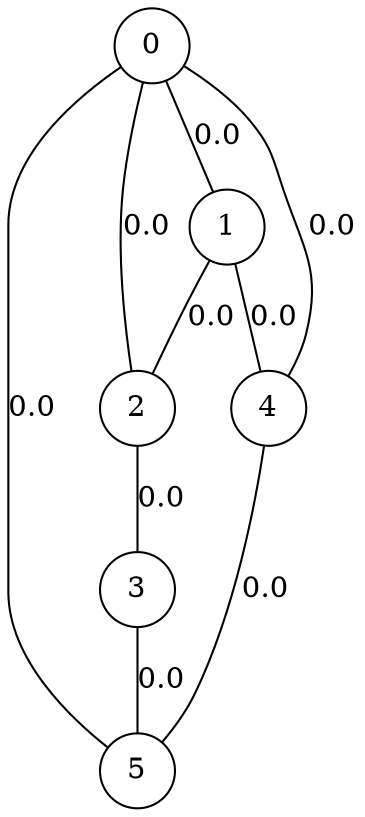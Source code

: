 graph Adjoint  {
0[shape=circle];
  0--5 [label="0.0"];
  0--4 [label="0.0"];
  0--2 [label="0.0"];
  0--1 [label="0.0"];
1[shape=circle];
  1--4 [label="0.0"];
  1--2 [label="0.0"];
2[shape=circle];
  2--3 [label="0.0"];
3[shape=circle];
  3--5 [label="0.0"];
4[shape=circle];
  4--5 [label="0.0"];
5[shape=circle];
}
